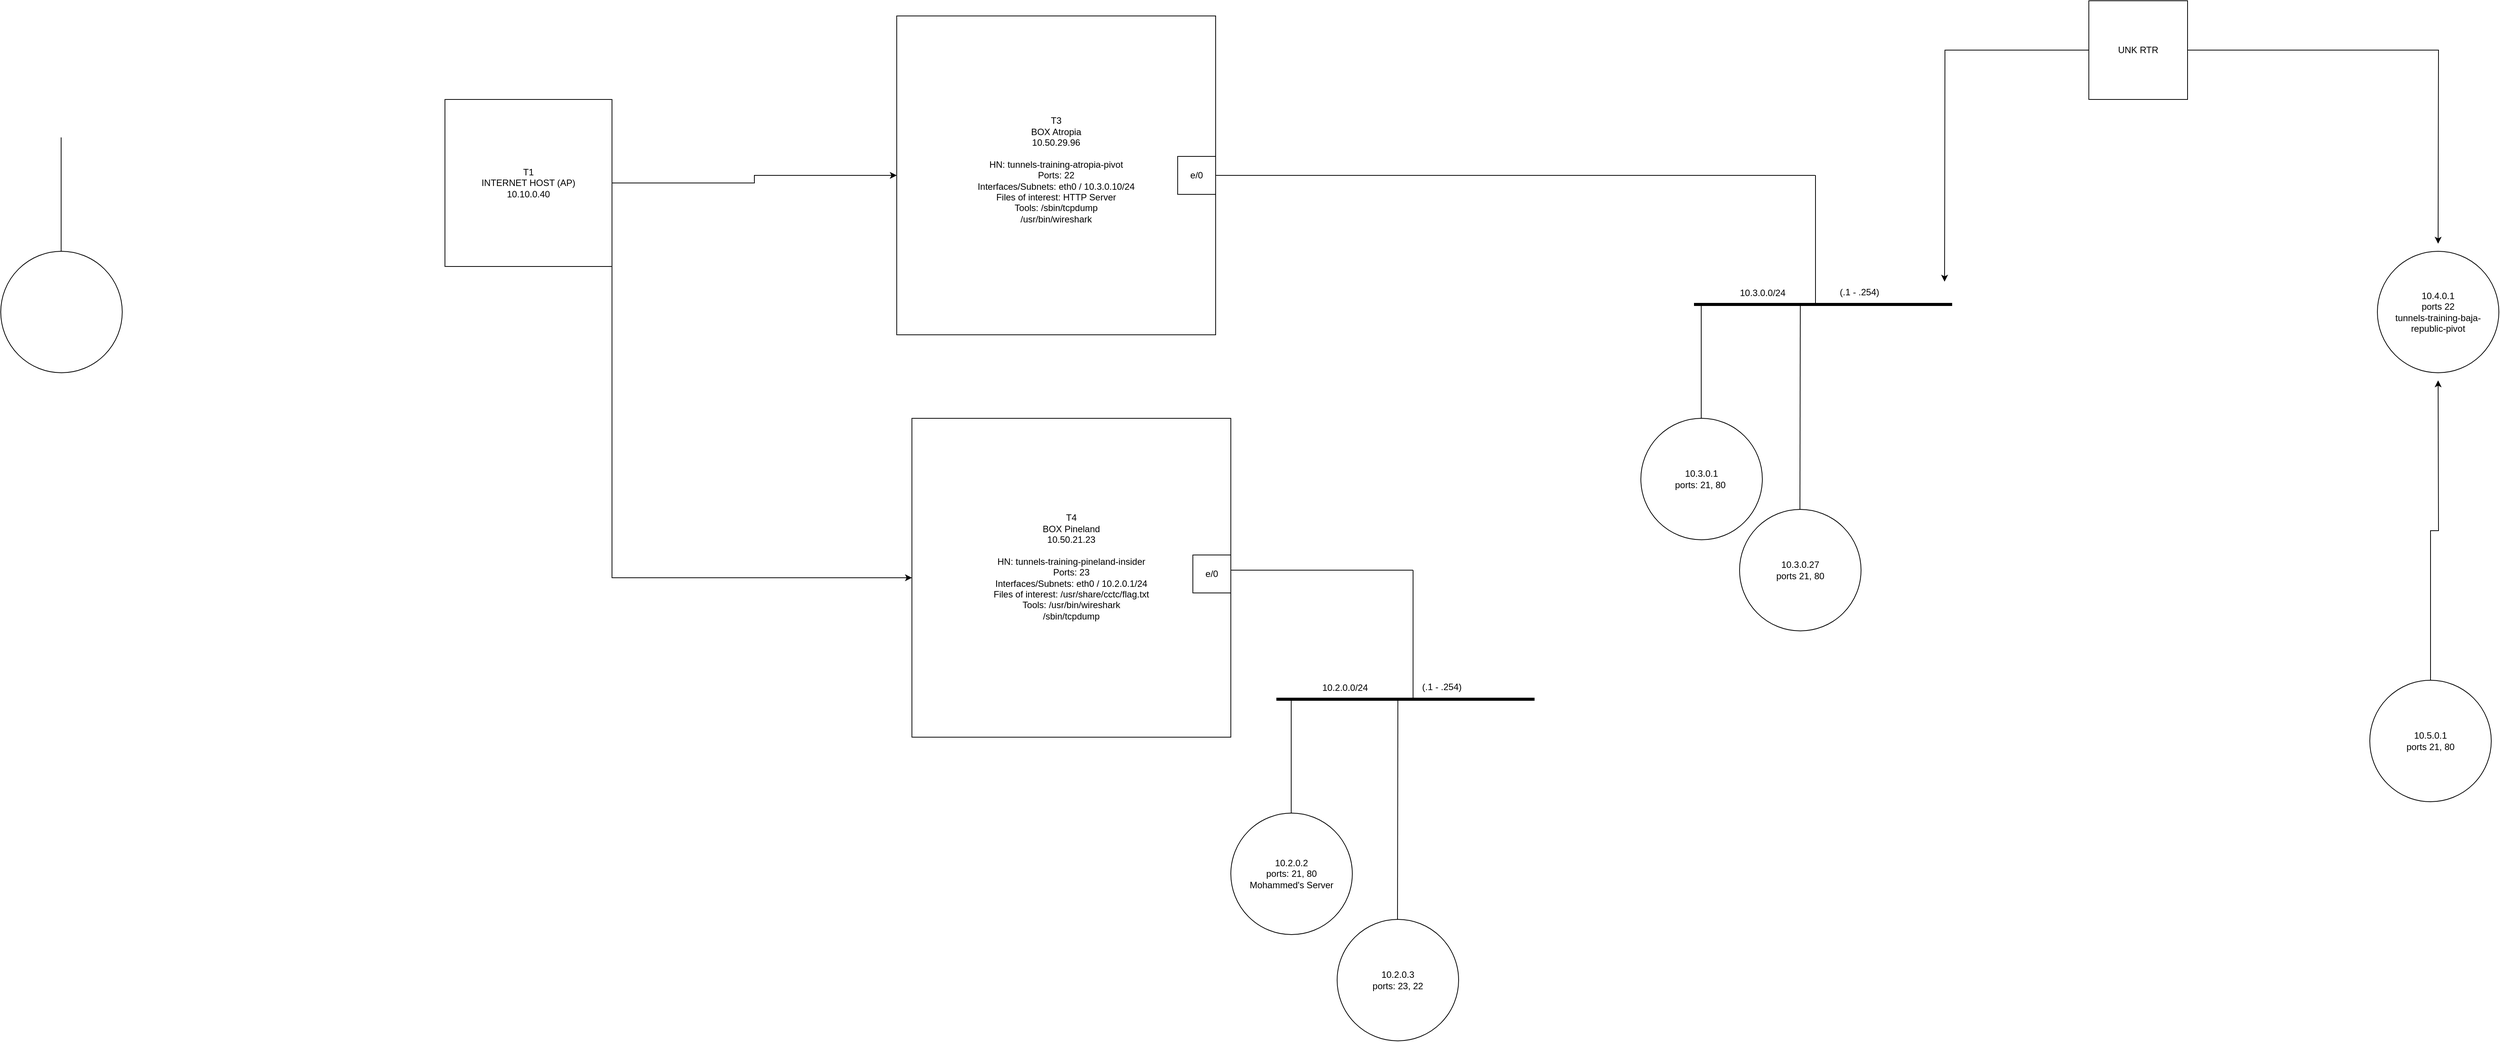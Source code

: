 <mxfile version="17.4.4" type="github">
  <diagram id="18NJt1Q2IvKMd64_qgTL" name="Page-1">
    <mxGraphModel dx="2065" dy="1220" grid="1" gridSize="10" guides="1" tooltips="1" connect="1" arrows="1" fold="1" page="1" pageScale="1" pageWidth="850" pageHeight="1100" math="0" shadow="0">
      <root>
        <mxCell id="0" />
        <mxCell id="1" parent="0" />
        <mxCell id="-Lo1oCLhUezB8-r7wfXo-1" style="edgeStyle=orthogonalEdgeStyle;rounded=0;orthogonalLoop=1;jettySize=auto;html=1;" edge="1" parent="1" source="WmiCkMkFAD6RmXrSHDJs-1" target="zMr2XmRBRcxp14O6AmG5-1">
          <mxGeometry relative="1" as="geometry" />
        </mxCell>
        <mxCell id="-Lo1oCLhUezB8-r7wfXo-8" style="edgeStyle=orthogonalEdgeStyle;rounded=0;orthogonalLoop=1;jettySize=auto;html=1;exitX=1;exitY=1;exitDx=0;exitDy=0;entryX=0;entryY=0.5;entryDx=0;entryDy=0;" edge="1" parent="1" source="WmiCkMkFAD6RmXrSHDJs-1" target="-Lo1oCLhUezB8-r7wfXo-6">
          <mxGeometry relative="1" as="geometry" />
        </mxCell>
        <mxCell id="WmiCkMkFAD6RmXrSHDJs-1" value="T1&lt;br&gt;INTERNET HOST (AP)&lt;br&gt;10.10.0.40" style="whiteSpace=wrap;html=1;aspect=fixed;" parent="1" vertex="1">
          <mxGeometry x="315" y="320" width="220" height="220" as="geometry" />
        </mxCell>
        <mxCell id="WmiCkMkFAD6RmXrSHDJs-2" value="" style="endArrow=none;html=1;rounded=0;" parent="1" edge="1">
          <mxGeometry width="50" height="50" relative="1" as="geometry">
            <mxPoint x="1350" y="940" as="sourcePoint" />
            <mxPoint x="1590" y="940" as="targetPoint" />
          </mxGeometry>
        </mxCell>
        <mxCell id="WmiCkMkFAD6RmXrSHDJs-3" value="" style="endArrow=none;html=1;rounded=0;" parent="1" edge="1">
          <mxGeometry width="50" height="50" relative="1" as="geometry">
            <mxPoint x="1590" y="940" as="sourcePoint" />
            <mxPoint x="1590" y="1110" as="targetPoint" />
          </mxGeometry>
        </mxCell>
        <mxCell id="WmiCkMkFAD6RmXrSHDJs-4" value="" style="endArrow=none;html=1;rounded=0;strokeWidth=4;" parent="1" edge="1">
          <mxGeometry width="50" height="50" relative="1" as="geometry">
            <mxPoint x="1410" y="1110" as="sourcePoint" />
            <mxPoint x="1750" y="1110" as="targetPoint" />
          </mxGeometry>
        </mxCell>
        <mxCell id="WmiCkMkFAD6RmXrSHDJs-5" value="" style="ellipse;whiteSpace=wrap;html=1;aspect=fixed;" parent="1" vertex="1">
          <mxGeometry x="-270" y="520" width="160" height="160" as="geometry" />
        </mxCell>
        <mxCell id="WmiCkMkFAD6RmXrSHDJs-6" value="" style="endArrow=none;html=1;rounded=0;strokeWidth=1;" parent="1" edge="1">
          <mxGeometry width="50" height="50" relative="1" as="geometry">
            <mxPoint x="-190.48" y="520" as="sourcePoint" />
            <mxPoint x="-190.48" y="370" as="targetPoint" />
          </mxGeometry>
        </mxCell>
        <mxCell id="zMr2XmRBRcxp14O6AmG5-1" value="T3&lt;br&gt;BOX Atropia&lt;br&gt;10.50.29.96&lt;br&gt;&lt;br&gt;HN:&amp;nbsp;tunnels-training-atropia-pivot&lt;br&gt;Ports: 22&lt;br&gt;Interfaces/Subnets: eth0 / 10.3.0.10/24&lt;br&gt;Files of interest: HTTP Server&lt;br&gt;Tools:&amp;nbsp;&lt;span&gt;/sbin/tcpdump&lt;/span&gt;&lt;div&gt;/usr/bin/wireshark&lt;/div&gt;&lt;div&gt;&lt;br&gt;&lt;/div&gt;" style="whiteSpace=wrap;html=1;aspect=fixed;" parent="1" vertex="1">
          <mxGeometry x="910" y="210" width="420" height="420" as="geometry" />
        </mxCell>
        <mxCell id="-Lo1oCLhUezB8-r7wfXo-5" value="e/0" style="whiteSpace=wrap;html=1;aspect=fixed;" vertex="1" parent="1">
          <mxGeometry x="1280" y="395" width="50" height="50" as="geometry" />
        </mxCell>
        <mxCell id="-Lo1oCLhUezB8-r7wfXo-6" value="T4&lt;br&gt;BOX Pineland&lt;br&gt;10.50.21.23&lt;br&gt;&lt;br&gt;HN:&amp;nbsp;tunnels-training-pineland-insider&lt;br&gt;Ports: 23&lt;br&gt;Interfaces/Subnets: eth0 / 10.2.0.1/24&lt;br&gt;Files of interest:&amp;nbsp;/usr/share/cctc/flag.txt&lt;br&gt;Tools:&amp;nbsp;&lt;span&gt;/usr/bin/wireshark&lt;/span&gt;&lt;div&gt;/sbin/tcpdump&lt;/div&gt;&lt;div&gt;&lt;br&gt;&lt;/div&gt;&lt;div&gt;&lt;br&gt;&lt;/div&gt;" style="whiteSpace=wrap;html=1;aspect=fixed;" vertex="1" parent="1">
          <mxGeometry x="930" y="740" width="420" height="420" as="geometry" />
        </mxCell>
        <mxCell id="-Lo1oCLhUezB8-r7wfXo-7" value="e/0" style="whiteSpace=wrap;html=1;aspect=fixed;" vertex="1" parent="1">
          <mxGeometry x="1300" y="920" width="50" height="50" as="geometry" />
        </mxCell>
        <mxCell id="-Lo1oCLhUezB8-r7wfXo-9" value="10.2.0.0/24" style="text;html=1;align=center;verticalAlign=middle;resizable=0;points=[];autosize=1;strokeColor=none;fillColor=none;" vertex="1" parent="1">
          <mxGeometry x="1460" y="1085" width="80" height="20" as="geometry" />
        </mxCell>
        <UserObject label="(.1 - .254)" link="10.2.0.1" id="-Lo1oCLhUezB8-r7wfXo-11">
          <mxCell style="text;whiteSpace=wrap;html=1;" vertex="1" parent="1">
            <mxGeometry x="1600" y="1080" width="70" height="30" as="geometry" />
          </mxCell>
        </UserObject>
        <mxCell id="-Lo1oCLhUezB8-r7wfXo-18" value="" style="endArrow=none;html=1;rounded=0;" edge="1" parent="1">
          <mxGeometry width="50" height="50" relative="1" as="geometry">
            <mxPoint x="1330" y="420" as="sourcePoint" />
            <mxPoint x="2120" y="420" as="targetPoint" />
          </mxGeometry>
        </mxCell>
        <mxCell id="-Lo1oCLhUezB8-r7wfXo-19" value="" style="endArrow=none;html=1;rounded=0;" edge="1" parent="1">
          <mxGeometry width="50" height="50" relative="1" as="geometry">
            <mxPoint x="2120" y="420" as="sourcePoint" />
            <mxPoint x="2120" y="590" as="targetPoint" />
          </mxGeometry>
        </mxCell>
        <mxCell id="-Lo1oCLhUezB8-r7wfXo-20" value="" style="endArrow=none;html=1;rounded=0;strokeWidth=4;" edge="1" parent="1">
          <mxGeometry width="50" height="50" relative="1" as="geometry">
            <mxPoint x="1960" y="590" as="sourcePoint" />
            <mxPoint x="2300" y="590" as="targetPoint" />
          </mxGeometry>
        </mxCell>
        <mxCell id="-Lo1oCLhUezB8-r7wfXo-21" value="10.3.0.0/24" style="text;html=1;align=center;verticalAlign=middle;resizable=0;points=[];autosize=1;strokeColor=none;fillColor=none;" vertex="1" parent="1">
          <mxGeometry x="2010" y="565" width="80" height="20" as="geometry" />
        </mxCell>
        <UserObject label="(.1 - .254)" link="10.2.0.1" id="-Lo1oCLhUezB8-r7wfXo-22">
          <mxCell style="text;whiteSpace=wrap;html=1;" vertex="1" parent="1">
            <mxGeometry x="2150" y="560" width="70" height="30" as="geometry" />
          </mxCell>
        </UserObject>
        <mxCell id="-Lo1oCLhUezB8-r7wfXo-25" value="10.3.0.1&lt;br&gt;ports: 21, 80&amp;nbsp;" style="ellipse;whiteSpace=wrap;html=1;aspect=fixed;" vertex="1" parent="1">
          <mxGeometry x="1890" y="740" width="160" height="160" as="geometry" />
        </mxCell>
        <mxCell id="-Lo1oCLhUezB8-r7wfXo-26" value="" style="endArrow=none;html=1;rounded=0;strokeWidth=1;" edge="1" parent="1">
          <mxGeometry width="50" height="50" relative="1" as="geometry">
            <mxPoint x="1969.52" y="740" as="sourcePoint" />
            <mxPoint x="1969.52" y="590" as="targetPoint" />
          </mxGeometry>
        </mxCell>
        <mxCell id="-Lo1oCLhUezB8-r7wfXo-27" value="10.3.0.27&lt;br&gt;ports 21, 80" style="ellipse;whiteSpace=wrap;html=1;aspect=fixed;" vertex="1" parent="1">
          <mxGeometry x="2020" y="860" width="160" height="160" as="geometry" />
        </mxCell>
        <mxCell id="-Lo1oCLhUezB8-r7wfXo-28" value="" style="endArrow=none;html=1;rounded=0;strokeWidth=1;" edge="1" parent="1">
          <mxGeometry width="50" height="50" relative="1" as="geometry">
            <mxPoint x="2099.52" y="860" as="sourcePoint" />
            <mxPoint x="2100" y="590" as="targetPoint" />
          </mxGeometry>
        </mxCell>
        <mxCell id="-Lo1oCLhUezB8-r7wfXo-31" value="10.2.0.2&lt;br&gt;ports: 21, 80&lt;br&gt;Mohammed&#39;s Server" style="ellipse;whiteSpace=wrap;html=1;aspect=fixed;" vertex="1" parent="1">
          <mxGeometry x="1350" y="1260" width="160" height="160" as="geometry" />
        </mxCell>
        <mxCell id="-Lo1oCLhUezB8-r7wfXo-32" value="" style="endArrow=none;html=1;rounded=0;strokeWidth=1;" edge="1" parent="1">
          <mxGeometry width="50" height="50" relative="1" as="geometry">
            <mxPoint x="1429.52" y="1260" as="sourcePoint" />
            <mxPoint x="1429.52" y="1110" as="targetPoint" />
          </mxGeometry>
        </mxCell>
        <mxCell id="-Lo1oCLhUezB8-r7wfXo-33" value="10.2.0.3&lt;br&gt;ports: 23, 22" style="ellipse;whiteSpace=wrap;html=1;aspect=fixed;" vertex="1" parent="1">
          <mxGeometry x="1490" y="1400" width="160" height="160" as="geometry" />
        </mxCell>
        <mxCell id="-Lo1oCLhUezB8-r7wfXo-34" value="" style="endArrow=none;html=1;rounded=0;strokeWidth=1;" edge="1" parent="1">
          <mxGeometry width="50" height="50" relative="1" as="geometry">
            <mxPoint x="1569.52" y="1400" as="sourcePoint" />
            <mxPoint x="1570" y="1110" as="targetPoint" />
          </mxGeometry>
        </mxCell>
        <mxCell id="-Lo1oCLhUezB8-r7wfXo-37" style="edgeStyle=orthogonalEdgeStyle;rounded=0;orthogonalLoop=1;jettySize=auto;html=1;" edge="1" parent="1" source="-Lo1oCLhUezB8-r7wfXo-35">
          <mxGeometry relative="1" as="geometry">
            <mxPoint x="2290" y="560" as="targetPoint" />
          </mxGeometry>
        </mxCell>
        <mxCell id="-Lo1oCLhUezB8-r7wfXo-38" style="edgeStyle=orthogonalEdgeStyle;rounded=0;orthogonalLoop=1;jettySize=auto;html=1;" edge="1" parent="1" source="-Lo1oCLhUezB8-r7wfXo-35">
          <mxGeometry relative="1" as="geometry">
            <mxPoint x="2940" y="510" as="targetPoint" />
          </mxGeometry>
        </mxCell>
        <mxCell id="-Lo1oCLhUezB8-r7wfXo-35" value="UNK RTR" style="whiteSpace=wrap;html=1;aspect=fixed;" vertex="1" parent="1">
          <mxGeometry x="2480" y="190" width="130" height="130" as="geometry" />
        </mxCell>
        <mxCell id="-Lo1oCLhUezB8-r7wfXo-39" value="10.4.0.1&lt;br&gt;ports 22&lt;br&gt;tunnels-training-baja-republic-pivot" style="ellipse;whiteSpace=wrap;html=1;aspect=fixed;" vertex="1" parent="1">
          <mxGeometry x="2860" y="520" width="160" height="160" as="geometry" />
        </mxCell>
        <mxCell id="-Lo1oCLhUezB8-r7wfXo-41" style="edgeStyle=orthogonalEdgeStyle;rounded=0;orthogonalLoop=1;jettySize=auto;html=1;" edge="1" parent="1" source="-Lo1oCLhUezB8-r7wfXo-40">
          <mxGeometry relative="1" as="geometry">
            <mxPoint x="2940" y="690" as="targetPoint" />
          </mxGeometry>
        </mxCell>
        <mxCell id="-Lo1oCLhUezB8-r7wfXo-40" value="10.5.0.1&lt;br&gt;ports 21, 80&lt;br&gt;" style="ellipse;whiteSpace=wrap;html=1;aspect=fixed;" vertex="1" parent="1">
          <mxGeometry x="2850" y="1085" width="160" height="160" as="geometry" />
        </mxCell>
      </root>
    </mxGraphModel>
  </diagram>
</mxfile>

